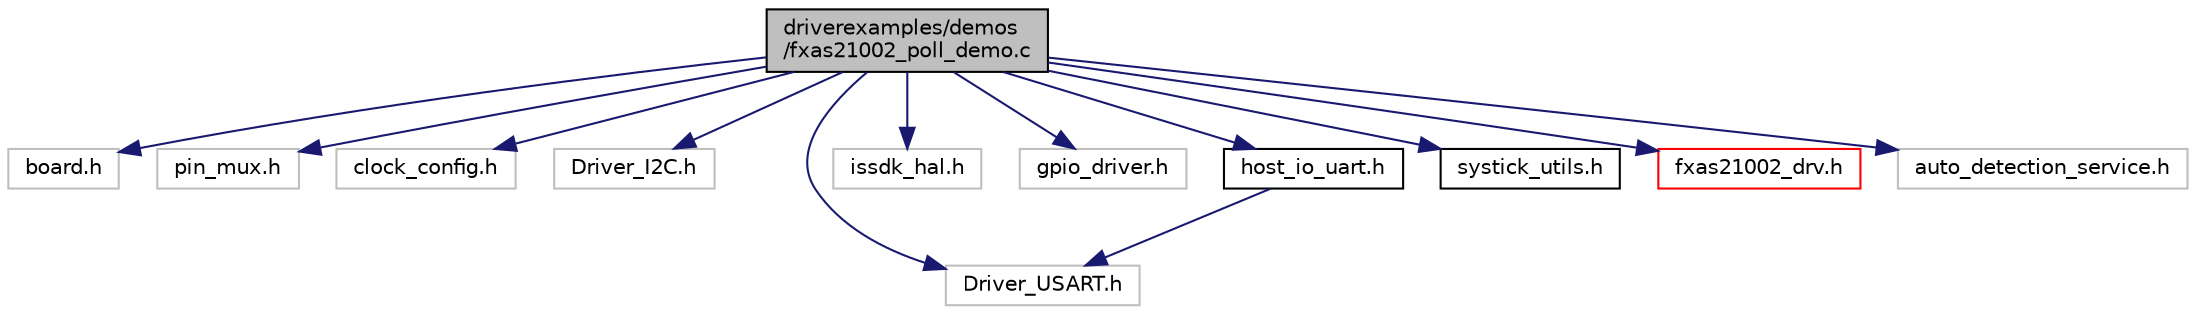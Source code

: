 digraph "driverexamples/demos/fxas21002_poll_demo.c"
{
  edge [fontname="Helvetica",fontsize="10",labelfontname="Helvetica",labelfontsize="10"];
  node [fontname="Helvetica",fontsize="10",shape=record];
  Node0 [label="driverexamples/demos\l/fxas21002_poll_demo.c",height=0.2,width=0.4,color="black", fillcolor="grey75", style="filled", fontcolor="black"];
  Node0 -> Node1 [color="midnightblue",fontsize="10",style="solid",fontname="Helvetica"];
  Node1 [label="board.h",height=0.2,width=0.4,color="grey75", fillcolor="white", style="filled"];
  Node0 -> Node2 [color="midnightblue",fontsize="10",style="solid",fontname="Helvetica"];
  Node2 [label="pin_mux.h",height=0.2,width=0.4,color="grey75", fillcolor="white", style="filled"];
  Node0 -> Node3 [color="midnightblue",fontsize="10",style="solid",fontname="Helvetica"];
  Node3 [label="clock_config.h",height=0.2,width=0.4,color="grey75", fillcolor="white", style="filled"];
  Node0 -> Node4 [color="midnightblue",fontsize="10",style="solid",fontname="Helvetica"];
  Node4 [label="Driver_I2C.h",height=0.2,width=0.4,color="grey75", fillcolor="white", style="filled"];
  Node0 -> Node5 [color="midnightblue",fontsize="10",style="solid",fontname="Helvetica"];
  Node5 [label="Driver_USART.h",height=0.2,width=0.4,color="grey75", fillcolor="white", style="filled"];
  Node0 -> Node6 [color="midnightblue",fontsize="10",style="solid",fontname="Helvetica"];
  Node6 [label="issdk_hal.h",height=0.2,width=0.4,color="grey75", fillcolor="white", style="filled"];
  Node0 -> Node7 [color="midnightblue",fontsize="10",style="solid",fontname="Helvetica"];
  Node7 [label="gpio_driver.h",height=0.2,width=0.4,color="grey75", fillcolor="white", style="filled"];
  Node0 -> Node8 [color="midnightblue",fontsize="10",style="solid",fontname="Helvetica"];
  Node8 [label="host_io_uart.h",height=0.2,width=0.4,color="black", fillcolor="white", style="filled",URL="$host__io__uart_8h.html",tooltip="The host_io_uart.h file contains the Host Protocol interface definitions and configuration. "];
  Node8 -> Node5 [color="midnightblue",fontsize="10",style="solid",fontname="Helvetica"];
  Node0 -> Node9 [color="midnightblue",fontsize="10",style="solid",fontname="Helvetica"];
  Node9 [label="systick_utils.h",height=0.2,width=0.4,color="black", fillcolor="white", style="filled",URL="$systick__utils_8h.html",tooltip="ARM Systick Utilities. "];
  Node0 -> Node10 [color="midnightblue",fontsize="10",style="solid",fontname="Helvetica"];
  Node10 [label="fxas21002_drv.h",height=0.2,width=0.4,color="red", fillcolor="white", style="filled",URL="$fxas21002__drv_8h.html",tooltip="The fxas21002_drv.h file describes the fxas21002 driver interface and structures. ..."];
  Node0 -> Node21 [color="midnightblue",fontsize="10",style="solid",fontname="Helvetica"];
  Node21 [label="auto_detection_service.h",height=0.2,width=0.4,color="grey75", fillcolor="white", style="filled"];
}
